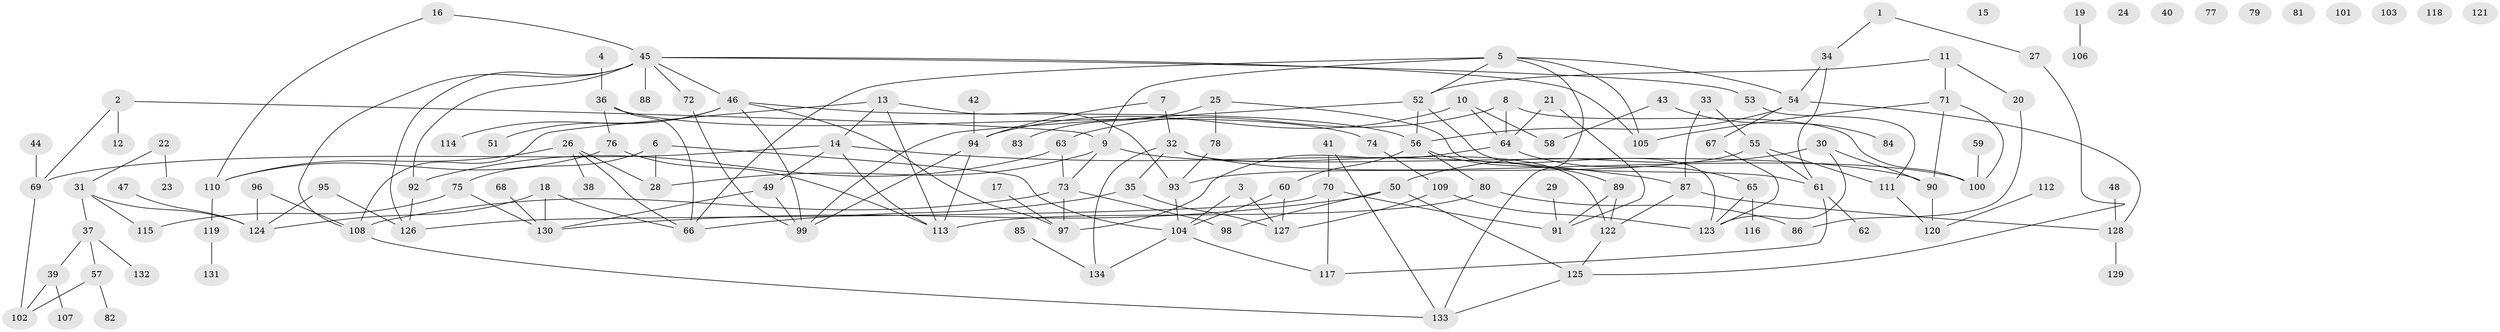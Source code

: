 // Generated by graph-tools (version 1.1) at 2025/33/03/09/25 02:33:50]
// undirected, 134 vertices, 183 edges
graph export_dot {
graph [start="1"]
  node [color=gray90,style=filled];
  1;
  2;
  3;
  4;
  5;
  6;
  7;
  8;
  9;
  10;
  11;
  12;
  13;
  14;
  15;
  16;
  17;
  18;
  19;
  20;
  21;
  22;
  23;
  24;
  25;
  26;
  27;
  28;
  29;
  30;
  31;
  32;
  33;
  34;
  35;
  36;
  37;
  38;
  39;
  40;
  41;
  42;
  43;
  44;
  45;
  46;
  47;
  48;
  49;
  50;
  51;
  52;
  53;
  54;
  55;
  56;
  57;
  58;
  59;
  60;
  61;
  62;
  63;
  64;
  65;
  66;
  67;
  68;
  69;
  70;
  71;
  72;
  73;
  74;
  75;
  76;
  77;
  78;
  79;
  80;
  81;
  82;
  83;
  84;
  85;
  86;
  87;
  88;
  89;
  90;
  91;
  92;
  93;
  94;
  95;
  96;
  97;
  98;
  99;
  100;
  101;
  102;
  103;
  104;
  105;
  106;
  107;
  108;
  109;
  110;
  111;
  112;
  113;
  114;
  115;
  116;
  117;
  118;
  119;
  120;
  121;
  122;
  123;
  124;
  125;
  126;
  127;
  128;
  129;
  130;
  131;
  132;
  133;
  134;
  1 -- 27;
  1 -- 34;
  2 -- 9;
  2 -- 12;
  2 -- 69;
  3 -- 104;
  3 -- 127;
  4 -- 36;
  5 -- 9;
  5 -- 52;
  5 -- 54;
  5 -- 66;
  5 -- 105;
  5 -- 133;
  6 -- 28;
  6 -- 75;
  6 -- 104;
  7 -- 32;
  7 -- 94;
  8 -- 63;
  8 -- 64;
  8 -- 100;
  9 -- 28;
  9 -- 73;
  9 -- 90;
  10 -- 58;
  10 -- 64;
  10 -- 94;
  11 -- 20;
  11 -- 52;
  11 -- 71;
  13 -- 14;
  13 -- 93;
  13 -- 108;
  13 -- 113;
  14 -- 49;
  14 -- 69;
  14 -- 87;
  14 -- 113;
  16 -- 45;
  16 -- 110;
  17 -- 97;
  18 -- 66;
  18 -- 124;
  18 -- 130;
  19 -- 106;
  20 -- 86;
  21 -- 64;
  21 -- 91;
  22 -- 23;
  22 -- 31;
  25 -- 78;
  25 -- 83;
  25 -- 123;
  26 -- 28;
  26 -- 38;
  26 -- 66;
  26 -- 110;
  27 -- 125;
  29 -- 91;
  30 -- 50;
  30 -- 90;
  30 -- 123;
  31 -- 37;
  31 -- 115;
  31 -- 124;
  32 -- 35;
  32 -- 100;
  32 -- 122;
  32 -- 134;
  33 -- 55;
  33 -- 87;
  34 -- 54;
  34 -- 61;
  35 -- 66;
  35 -- 127;
  36 -- 66;
  36 -- 74;
  36 -- 76;
  37 -- 39;
  37 -- 57;
  37 -- 132;
  39 -- 102;
  39 -- 107;
  41 -- 70;
  41 -- 133;
  42 -- 94;
  43 -- 58;
  43 -- 84;
  44 -- 69;
  45 -- 46;
  45 -- 53;
  45 -- 72;
  45 -- 88;
  45 -- 92;
  45 -- 105;
  45 -- 108;
  45 -- 126;
  46 -- 51;
  46 -- 56;
  46 -- 97;
  46 -- 99;
  46 -- 114;
  47 -- 124;
  48 -- 128;
  49 -- 99;
  49 -- 130;
  50 -- 98;
  50 -- 125;
  50 -- 130;
  52 -- 56;
  52 -- 61;
  52 -- 99;
  53 -- 111;
  54 -- 56;
  54 -- 67;
  54 -- 128;
  55 -- 61;
  55 -- 93;
  55 -- 111;
  56 -- 60;
  56 -- 80;
  56 -- 89;
  57 -- 82;
  57 -- 102;
  59 -- 100;
  60 -- 104;
  60 -- 127;
  61 -- 62;
  61 -- 117;
  63 -- 73;
  63 -- 92;
  64 -- 65;
  64 -- 97;
  65 -- 116;
  65 -- 123;
  67 -- 123;
  68 -- 130;
  69 -- 102;
  70 -- 91;
  70 -- 117;
  70 -- 126;
  71 -- 90;
  71 -- 100;
  71 -- 105;
  72 -- 99;
  73 -- 97;
  73 -- 98;
  73 -- 108;
  74 -- 109;
  75 -- 115;
  75 -- 130;
  76 -- 110;
  76 -- 113;
  78 -- 93;
  80 -- 86;
  80 -- 113;
  85 -- 134;
  87 -- 122;
  87 -- 128;
  89 -- 91;
  89 -- 122;
  90 -- 120;
  92 -- 126;
  93 -- 104;
  94 -- 99;
  94 -- 113;
  95 -- 124;
  95 -- 126;
  96 -- 108;
  96 -- 124;
  104 -- 117;
  104 -- 134;
  108 -- 133;
  109 -- 123;
  109 -- 127;
  110 -- 119;
  111 -- 120;
  112 -- 120;
  119 -- 131;
  122 -- 125;
  125 -- 133;
  128 -- 129;
}
